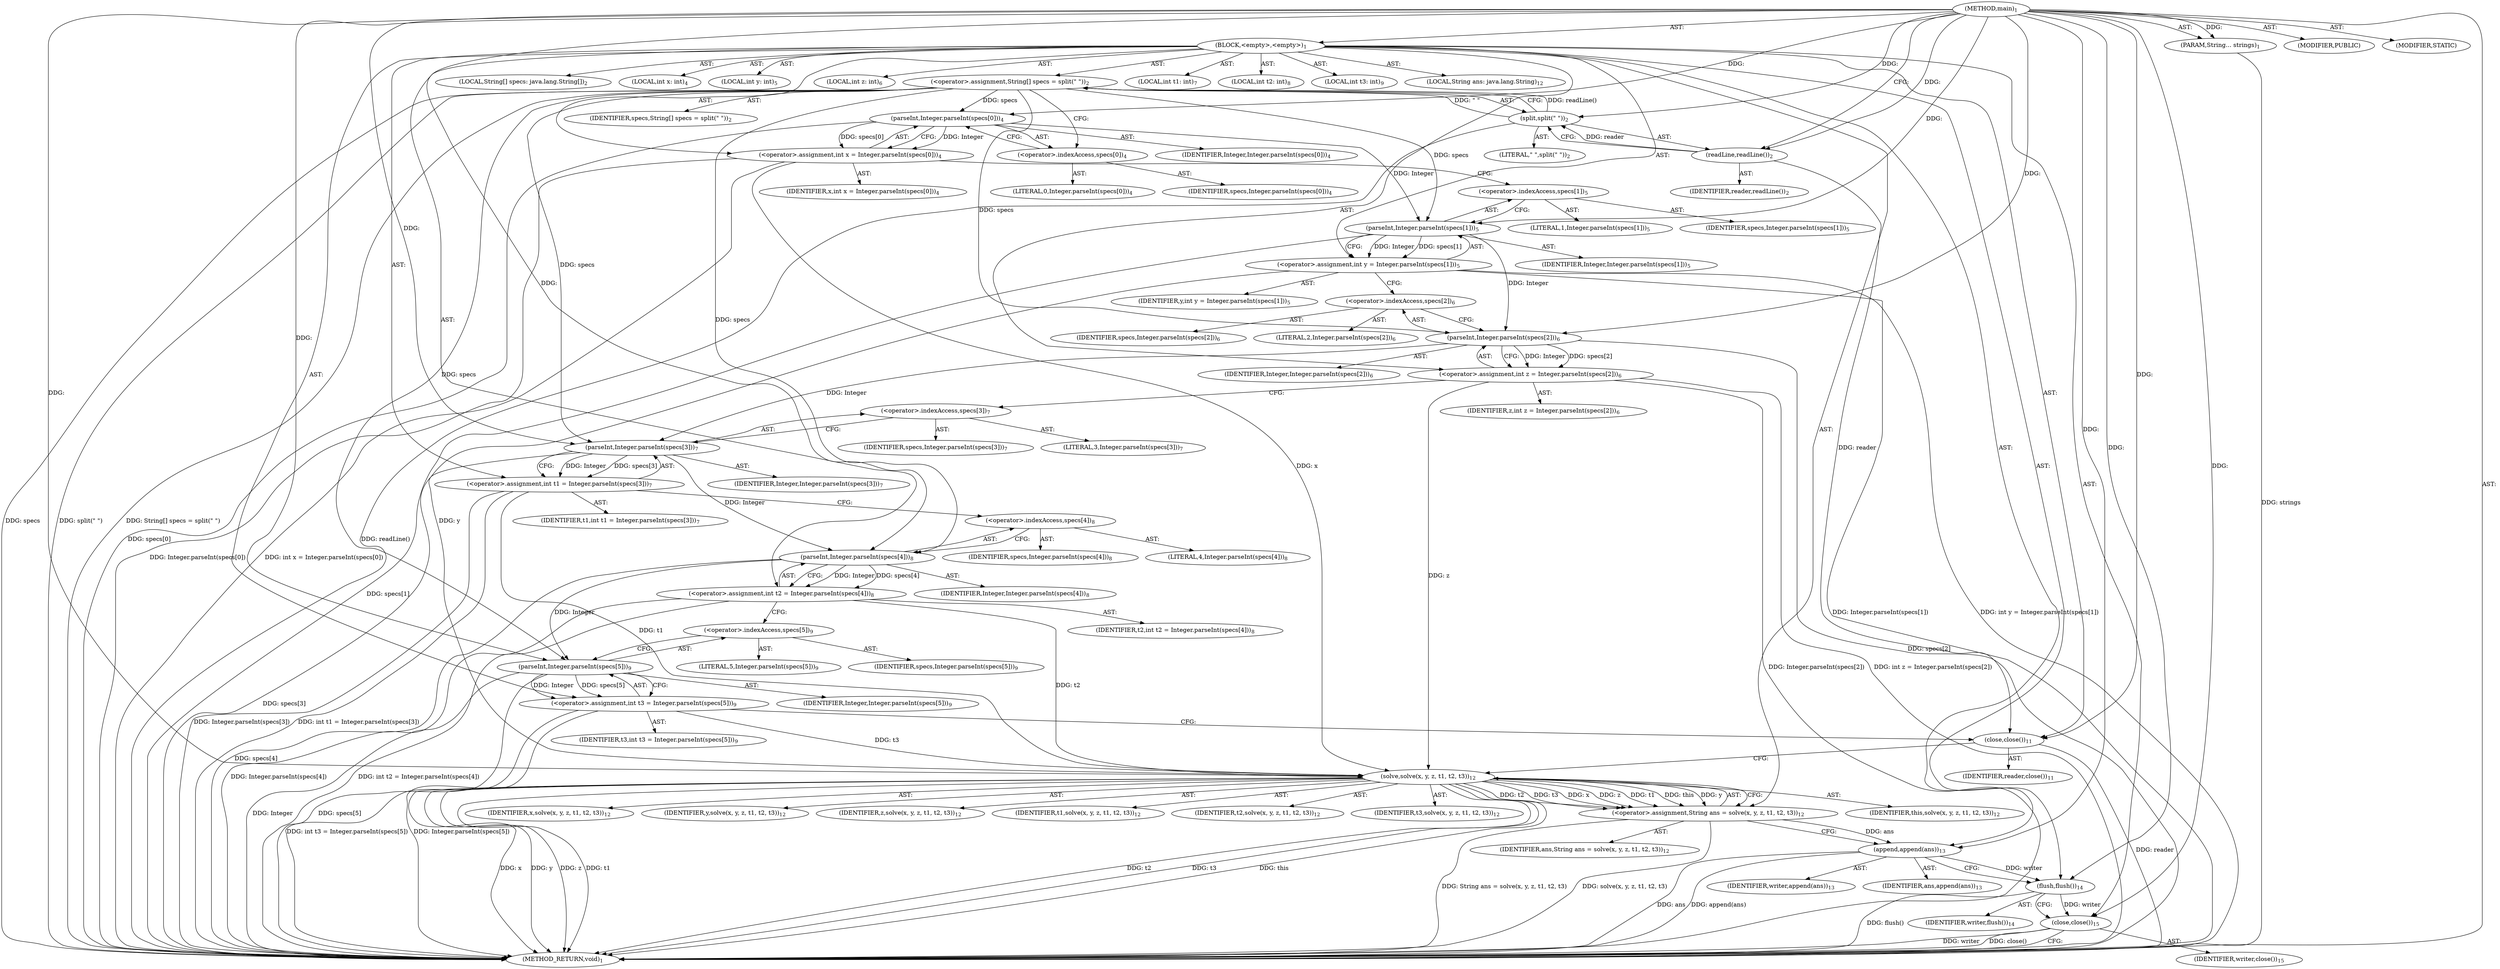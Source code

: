 digraph "main" {  
"17" [label = <(METHOD,main)<SUB>1</SUB>> ]
"18" [label = <(PARAM,String... strings)<SUB>1</SUB>> ]
"19" [label = <(BLOCK,&lt;empty&gt;,&lt;empty&gt;)<SUB>1</SUB>> ]
"20" [label = <(LOCAL,String[] specs: java.lang.String[])<SUB>2</SUB>> ]
"21" [label = <(&lt;operator&gt;.assignment,String[] specs = split(&quot; &quot;))<SUB>2</SUB>> ]
"22" [label = <(IDENTIFIER,specs,String[] specs = split(&quot; &quot;))<SUB>2</SUB>> ]
"23" [label = <(split,split(&quot; &quot;))<SUB>2</SUB>> ]
"24" [label = <(readLine,readLine())<SUB>2</SUB>> ]
"25" [label = <(IDENTIFIER,reader,readLine())<SUB>2</SUB>> ]
"26" [label = <(LITERAL,&quot; &quot;,split(&quot; &quot;))<SUB>2</SUB>> ]
"27" [label = <(LOCAL,int x: int)<SUB>4</SUB>> ]
"28" [label = <(&lt;operator&gt;.assignment,int x = Integer.parseInt(specs[0]))<SUB>4</SUB>> ]
"29" [label = <(IDENTIFIER,x,int x = Integer.parseInt(specs[0]))<SUB>4</SUB>> ]
"30" [label = <(parseInt,Integer.parseInt(specs[0]))<SUB>4</SUB>> ]
"31" [label = <(IDENTIFIER,Integer,Integer.parseInt(specs[0]))<SUB>4</SUB>> ]
"32" [label = <(&lt;operator&gt;.indexAccess,specs[0])<SUB>4</SUB>> ]
"33" [label = <(IDENTIFIER,specs,Integer.parseInt(specs[0]))<SUB>4</SUB>> ]
"34" [label = <(LITERAL,0,Integer.parseInt(specs[0]))<SUB>4</SUB>> ]
"35" [label = <(LOCAL,int y: int)<SUB>5</SUB>> ]
"36" [label = <(&lt;operator&gt;.assignment,int y = Integer.parseInt(specs[1]))<SUB>5</SUB>> ]
"37" [label = <(IDENTIFIER,y,int y = Integer.parseInt(specs[1]))<SUB>5</SUB>> ]
"38" [label = <(parseInt,Integer.parseInt(specs[1]))<SUB>5</SUB>> ]
"39" [label = <(IDENTIFIER,Integer,Integer.parseInt(specs[1]))<SUB>5</SUB>> ]
"40" [label = <(&lt;operator&gt;.indexAccess,specs[1])<SUB>5</SUB>> ]
"41" [label = <(IDENTIFIER,specs,Integer.parseInt(specs[1]))<SUB>5</SUB>> ]
"42" [label = <(LITERAL,1,Integer.parseInt(specs[1]))<SUB>5</SUB>> ]
"43" [label = <(LOCAL,int z: int)<SUB>6</SUB>> ]
"44" [label = <(&lt;operator&gt;.assignment,int z = Integer.parseInt(specs[2]))<SUB>6</SUB>> ]
"45" [label = <(IDENTIFIER,z,int z = Integer.parseInt(specs[2]))<SUB>6</SUB>> ]
"46" [label = <(parseInt,Integer.parseInt(specs[2]))<SUB>6</SUB>> ]
"47" [label = <(IDENTIFIER,Integer,Integer.parseInt(specs[2]))<SUB>6</SUB>> ]
"48" [label = <(&lt;operator&gt;.indexAccess,specs[2])<SUB>6</SUB>> ]
"49" [label = <(IDENTIFIER,specs,Integer.parseInt(specs[2]))<SUB>6</SUB>> ]
"50" [label = <(LITERAL,2,Integer.parseInt(specs[2]))<SUB>6</SUB>> ]
"51" [label = <(LOCAL,int t1: int)<SUB>7</SUB>> ]
"52" [label = <(&lt;operator&gt;.assignment,int t1 = Integer.parseInt(specs[3]))<SUB>7</SUB>> ]
"53" [label = <(IDENTIFIER,t1,int t1 = Integer.parseInt(specs[3]))<SUB>7</SUB>> ]
"54" [label = <(parseInt,Integer.parseInt(specs[3]))<SUB>7</SUB>> ]
"55" [label = <(IDENTIFIER,Integer,Integer.parseInt(specs[3]))<SUB>7</SUB>> ]
"56" [label = <(&lt;operator&gt;.indexAccess,specs[3])<SUB>7</SUB>> ]
"57" [label = <(IDENTIFIER,specs,Integer.parseInt(specs[3]))<SUB>7</SUB>> ]
"58" [label = <(LITERAL,3,Integer.parseInt(specs[3]))<SUB>7</SUB>> ]
"59" [label = <(LOCAL,int t2: int)<SUB>8</SUB>> ]
"60" [label = <(&lt;operator&gt;.assignment,int t2 = Integer.parseInt(specs[4]))<SUB>8</SUB>> ]
"61" [label = <(IDENTIFIER,t2,int t2 = Integer.parseInt(specs[4]))<SUB>8</SUB>> ]
"62" [label = <(parseInt,Integer.parseInt(specs[4]))<SUB>8</SUB>> ]
"63" [label = <(IDENTIFIER,Integer,Integer.parseInt(specs[4]))<SUB>8</SUB>> ]
"64" [label = <(&lt;operator&gt;.indexAccess,specs[4])<SUB>8</SUB>> ]
"65" [label = <(IDENTIFIER,specs,Integer.parseInt(specs[4]))<SUB>8</SUB>> ]
"66" [label = <(LITERAL,4,Integer.parseInt(specs[4]))<SUB>8</SUB>> ]
"67" [label = <(LOCAL,int t3: int)<SUB>9</SUB>> ]
"68" [label = <(&lt;operator&gt;.assignment,int t3 = Integer.parseInt(specs[5]))<SUB>9</SUB>> ]
"69" [label = <(IDENTIFIER,t3,int t3 = Integer.parseInt(specs[5]))<SUB>9</SUB>> ]
"70" [label = <(parseInt,Integer.parseInt(specs[5]))<SUB>9</SUB>> ]
"71" [label = <(IDENTIFIER,Integer,Integer.parseInt(specs[5]))<SUB>9</SUB>> ]
"72" [label = <(&lt;operator&gt;.indexAccess,specs[5])<SUB>9</SUB>> ]
"73" [label = <(IDENTIFIER,specs,Integer.parseInt(specs[5]))<SUB>9</SUB>> ]
"74" [label = <(LITERAL,5,Integer.parseInt(specs[5]))<SUB>9</SUB>> ]
"75" [label = <(close,close())<SUB>11</SUB>> ]
"76" [label = <(IDENTIFIER,reader,close())<SUB>11</SUB>> ]
"77" [label = <(LOCAL,String ans: java.lang.String)<SUB>12</SUB>> ]
"78" [label = <(&lt;operator&gt;.assignment,String ans = solve(x, y, z, t1, t2, t3))<SUB>12</SUB>> ]
"79" [label = <(IDENTIFIER,ans,String ans = solve(x, y, z, t1, t2, t3))<SUB>12</SUB>> ]
"80" [label = <(solve,solve(x, y, z, t1, t2, t3))<SUB>12</SUB>> ]
"81" [label = <(IDENTIFIER,this,solve(x, y, z, t1, t2, t3))<SUB>12</SUB>> ]
"82" [label = <(IDENTIFIER,x,solve(x, y, z, t1, t2, t3))<SUB>12</SUB>> ]
"83" [label = <(IDENTIFIER,y,solve(x, y, z, t1, t2, t3))<SUB>12</SUB>> ]
"84" [label = <(IDENTIFIER,z,solve(x, y, z, t1, t2, t3))<SUB>12</SUB>> ]
"85" [label = <(IDENTIFIER,t1,solve(x, y, z, t1, t2, t3))<SUB>12</SUB>> ]
"86" [label = <(IDENTIFIER,t2,solve(x, y, z, t1, t2, t3))<SUB>12</SUB>> ]
"87" [label = <(IDENTIFIER,t3,solve(x, y, z, t1, t2, t3))<SUB>12</SUB>> ]
"88" [label = <(append,append(ans))<SUB>13</SUB>> ]
"89" [label = <(IDENTIFIER,writer,append(ans))<SUB>13</SUB>> ]
"90" [label = <(IDENTIFIER,ans,append(ans))<SUB>13</SUB>> ]
"91" [label = <(flush,flush())<SUB>14</SUB>> ]
"92" [label = <(IDENTIFIER,writer,flush())<SUB>14</SUB>> ]
"93" [label = <(close,close())<SUB>15</SUB>> ]
"94" [label = <(IDENTIFIER,writer,close())<SUB>15</SUB>> ]
"95" [label = <(MODIFIER,PUBLIC)> ]
"96" [label = <(MODIFIER,STATIC)> ]
"97" [label = <(METHOD_RETURN,void)<SUB>1</SUB>> ]
  "17" -> "18"  [ label = "AST: "] 
  "17" -> "19"  [ label = "AST: "] 
  "17" -> "95"  [ label = "AST: "] 
  "17" -> "96"  [ label = "AST: "] 
  "17" -> "97"  [ label = "AST: "] 
  "19" -> "20"  [ label = "AST: "] 
  "19" -> "21"  [ label = "AST: "] 
  "19" -> "27"  [ label = "AST: "] 
  "19" -> "28"  [ label = "AST: "] 
  "19" -> "35"  [ label = "AST: "] 
  "19" -> "36"  [ label = "AST: "] 
  "19" -> "43"  [ label = "AST: "] 
  "19" -> "44"  [ label = "AST: "] 
  "19" -> "51"  [ label = "AST: "] 
  "19" -> "52"  [ label = "AST: "] 
  "19" -> "59"  [ label = "AST: "] 
  "19" -> "60"  [ label = "AST: "] 
  "19" -> "67"  [ label = "AST: "] 
  "19" -> "68"  [ label = "AST: "] 
  "19" -> "75"  [ label = "AST: "] 
  "19" -> "77"  [ label = "AST: "] 
  "19" -> "78"  [ label = "AST: "] 
  "19" -> "88"  [ label = "AST: "] 
  "19" -> "91"  [ label = "AST: "] 
  "19" -> "93"  [ label = "AST: "] 
  "21" -> "22"  [ label = "AST: "] 
  "21" -> "23"  [ label = "AST: "] 
  "23" -> "24"  [ label = "AST: "] 
  "23" -> "26"  [ label = "AST: "] 
  "24" -> "25"  [ label = "AST: "] 
  "28" -> "29"  [ label = "AST: "] 
  "28" -> "30"  [ label = "AST: "] 
  "30" -> "31"  [ label = "AST: "] 
  "30" -> "32"  [ label = "AST: "] 
  "32" -> "33"  [ label = "AST: "] 
  "32" -> "34"  [ label = "AST: "] 
  "36" -> "37"  [ label = "AST: "] 
  "36" -> "38"  [ label = "AST: "] 
  "38" -> "39"  [ label = "AST: "] 
  "38" -> "40"  [ label = "AST: "] 
  "40" -> "41"  [ label = "AST: "] 
  "40" -> "42"  [ label = "AST: "] 
  "44" -> "45"  [ label = "AST: "] 
  "44" -> "46"  [ label = "AST: "] 
  "46" -> "47"  [ label = "AST: "] 
  "46" -> "48"  [ label = "AST: "] 
  "48" -> "49"  [ label = "AST: "] 
  "48" -> "50"  [ label = "AST: "] 
  "52" -> "53"  [ label = "AST: "] 
  "52" -> "54"  [ label = "AST: "] 
  "54" -> "55"  [ label = "AST: "] 
  "54" -> "56"  [ label = "AST: "] 
  "56" -> "57"  [ label = "AST: "] 
  "56" -> "58"  [ label = "AST: "] 
  "60" -> "61"  [ label = "AST: "] 
  "60" -> "62"  [ label = "AST: "] 
  "62" -> "63"  [ label = "AST: "] 
  "62" -> "64"  [ label = "AST: "] 
  "64" -> "65"  [ label = "AST: "] 
  "64" -> "66"  [ label = "AST: "] 
  "68" -> "69"  [ label = "AST: "] 
  "68" -> "70"  [ label = "AST: "] 
  "70" -> "71"  [ label = "AST: "] 
  "70" -> "72"  [ label = "AST: "] 
  "72" -> "73"  [ label = "AST: "] 
  "72" -> "74"  [ label = "AST: "] 
  "75" -> "76"  [ label = "AST: "] 
  "78" -> "79"  [ label = "AST: "] 
  "78" -> "80"  [ label = "AST: "] 
  "80" -> "81"  [ label = "AST: "] 
  "80" -> "82"  [ label = "AST: "] 
  "80" -> "83"  [ label = "AST: "] 
  "80" -> "84"  [ label = "AST: "] 
  "80" -> "85"  [ label = "AST: "] 
  "80" -> "86"  [ label = "AST: "] 
  "80" -> "87"  [ label = "AST: "] 
  "88" -> "89"  [ label = "AST: "] 
  "88" -> "90"  [ label = "AST: "] 
  "91" -> "92"  [ label = "AST: "] 
  "93" -> "94"  [ label = "AST: "] 
  "21" -> "32"  [ label = "CFG: "] 
  "28" -> "40"  [ label = "CFG: "] 
  "36" -> "48"  [ label = "CFG: "] 
  "44" -> "56"  [ label = "CFG: "] 
  "52" -> "64"  [ label = "CFG: "] 
  "60" -> "72"  [ label = "CFG: "] 
  "68" -> "75"  [ label = "CFG: "] 
  "75" -> "80"  [ label = "CFG: "] 
  "78" -> "88"  [ label = "CFG: "] 
  "88" -> "91"  [ label = "CFG: "] 
  "91" -> "93"  [ label = "CFG: "] 
  "93" -> "97"  [ label = "CFG: "] 
  "23" -> "21"  [ label = "CFG: "] 
  "30" -> "28"  [ label = "CFG: "] 
  "38" -> "36"  [ label = "CFG: "] 
  "46" -> "44"  [ label = "CFG: "] 
  "54" -> "52"  [ label = "CFG: "] 
  "62" -> "60"  [ label = "CFG: "] 
  "70" -> "68"  [ label = "CFG: "] 
  "80" -> "78"  [ label = "CFG: "] 
  "24" -> "23"  [ label = "CFG: "] 
  "32" -> "30"  [ label = "CFG: "] 
  "40" -> "38"  [ label = "CFG: "] 
  "48" -> "46"  [ label = "CFG: "] 
  "56" -> "54"  [ label = "CFG: "] 
  "64" -> "62"  [ label = "CFG: "] 
  "72" -> "70"  [ label = "CFG: "] 
  "17" -> "24"  [ label = "CFG: "] 
  "18" -> "97"  [ label = "DDG: strings"] 
  "21" -> "97"  [ label = "DDG: specs"] 
  "23" -> "97"  [ label = "DDG: readLine()"] 
  "21" -> "97"  [ label = "DDG: split(&quot; &quot;)"] 
  "21" -> "97"  [ label = "DDG: String[] specs = split(&quot; &quot;)"] 
  "30" -> "97"  [ label = "DDG: specs[0]"] 
  "28" -> "97"  [ label = "DDG: Integer.parseInt(specs[0])"] 
  "28" -> "97"  [ label = "DDG: int x = Integer.parseInt(specs[0])"] 
  "38" -> "97"  [ label = "DDG: specs[1]"] 
  "36" -> "97"  [ label = "DDG: Integer.parseInt(specs[1])"] 
  "36" -> "97"  [ label = "DDG: int y = Integer.parseInt(specs[1])"] 
  "46" -> "97"  [ label = "DDG: specs[2]"] 
  "44" -> "97"  [ label = "DDG: Integer.parseInt(specs[2])"] 
  "44" -> "97"  [ label = "DDG: int z = Integer.parseInt(specs[2])"] 
  "54" -> "97"  [ label = "DDG: specs[3]"] 
  "52" -> "97"  [ label = "DDG: Integer.parseInt(specs[3])"] 
  "52" -> "97"  [ label = "DDG: int t1 = Integer.parseInt(specs[3])"] 
  "62" -> "97"  [ label = "DDG: specs[4]"] 
  "60" -> "97"  [ label = "DDG: Integer.parseInt(specs[4])"] 
  "60" -> "97"  [ label = "DDG: int t2 = Integer.parseInt(specs[4])"] 
  "70" -> "97"  [ label = "DDG: Integer"] 
  "70" -> "97"  [ label = "DDG: specs[5]"] 
  "68" -> "97"  [ label = "DDG: Integer.parseInt(specs[5])"] 
  "68" -> "97"  [ label = "DDG: int t3 = Integer.parseInt(specs[5])"] 
  "75" -> "97"  [ label = "DDG: reader"] 
  "80" -> "97"  [ label = "DDG: x"] 
  "80" -> "97"  [ label = "DDG: y"] 
  "80" -> "97"  [ label = "DDG: z"] 
  "80" -> "97"  [ label = "DDG: t1"] 
  "80" -> "97"  [ label = "DDG: t2"] 
  "80" -> "97"  [ label = "DDG: t3"] 
  "78" -> "97"  [ label = "DDG: solve(x, y, z, t1, t2, t3)"] 
  "78" -> "97"  [ label = "DDG: String ans = solve(x, y, z, t1, t2, t3)"] 
  "88" -> "97"  [ label = "DDG: ans"] 
  "88" -> "97"  [ label = "DDG: append(ans)"] 
  "91" -> "97"  [ label = "DDG: flush()"] 
  "93" -> "97"  [ label = "DDG: writer"] 
  "93" -> "97"  [ label = "DDG: close()"] 
  "80" -> "97"  [ label = "DDG: this"] 
  "17" -> "18"  [ label = "DDG: "] 
  "23" -> "21"  [ label = "DDG: readLine()"] 
  "23" -> "21"  [ label = "DDG: &quot; &quot;"] 
  "30" -> "28"  [ label = "DDG: Integer"] 
  "30" -> "28"  [ label = "DDG: specs[0]"] 
  "38" -> "36"  [ label = "DDG: Integer"] 
  "38" -> "36"  [ label = "DDG: specs[1]"] 
  "46" -> "44"  [ label = "DDG: Integer"] 
  "46" -> "44"  [ label = "DDG: specs[2]"] 
  "54" -> "52"  [ label = "DDG: Integer"] 
  "54" -> "52"  [ label = "DDG: specs[3]"] 
  "62" -> "60"  [ label = "DDG: Integer"] 
  "62" -> "60"  [ label = "DDG: specs[4]"] 
  "70" -> "68"  [ label = "DDG: Integer"] 
  "70" -> "68"  [ label = "DDG: specs[5]"] 
  "80" -> "78"  [ label = "DDG: t2"] 
  "80" -> "78"  [ label = "DDG: t3"] 
  "80" -> "78"  [ label = "DDG: x"] 
  "80" -> "78"  [ label = "DDG: z"] 
  "80" -> "78"  [ label = "DDG: t1"] 
  "80" -> "78"  [ label = "DDG: this"] 
  "80" -> "78"  [ label = "DDG: y"] 
  "24" -> "75"  [ label = "DDG: reader"] 
  "17" -> "75"  [ label = "DDG: "] 
  "17" -> "88"  [ label = "DDG: "] 
  "78" -> "88"  [ label = "DDG: ans"] 
  "88" -> "91"  [ label = "DDG: writer"] 
  "17" -> "91"  [ label = "DDG: "] 
  "91" -> "93"  [ label = "DDG: writer"] 
  "17" -> "93"  [ label = "DDG: "] 
  "24" -> "23"  [ label = "DDG: reader"] 
  "17" -> "23"  [ label = "DDG: "] 
  "17" -> "30"  [ label = "DDG: "] 
  "21" -> "30"  [ label = "DDG: specs"] 
  "30" -> "38"  [ label = "DDG: Integer"] 
  "17" -> "38"  [ label = "DDG: "] 
  "21" -> "38"  [ label = "DDG: specs"] 
  "38" -> "46"  [ label = "DDG: Integer"] 
  "17" -> "46"  [ label = "DDG: "] 
  "21" -> "46"  [ label = "DDG: specs"] 
  "46" -> "54"  [ label = "DDG: Integer"] 
  "17" -> "54"  [ label = "DDG: "] 
  "21" -> "54"  [ label = "DDG: specs"] 
  "54" -> "62"  [ label = "DDG: Integer"] 
  "17" -> "62"  [ label = "DDG: "] 
  "21" -> "62"  [ label = "DDG: specs"] 
  "62" -> "70"  [ label = "DDG: Integer"] 
  "17" -> "70"  [ label = "DDG: "] 
  "21" -> "70"  [ label = "DDG: specs"] 
  "17" -> "80"  [ label = "DDG: "] 
  "28" -> "80"  [ label = "DDG: x"] 
  "36" -> "80"  [ label = "DDG: y"] 
  "44" -> "80"  [ label = "DDG: z"] 
  "52" -> "80"  [ label = "DDG: t1"] 
  "60" -> "80"  [ label = "DDG: t2"] 
  "68" -> "80"  [ label = "DDG: t3"] 
  "17" -> "24"  [ label = "DDG: "] 
}
